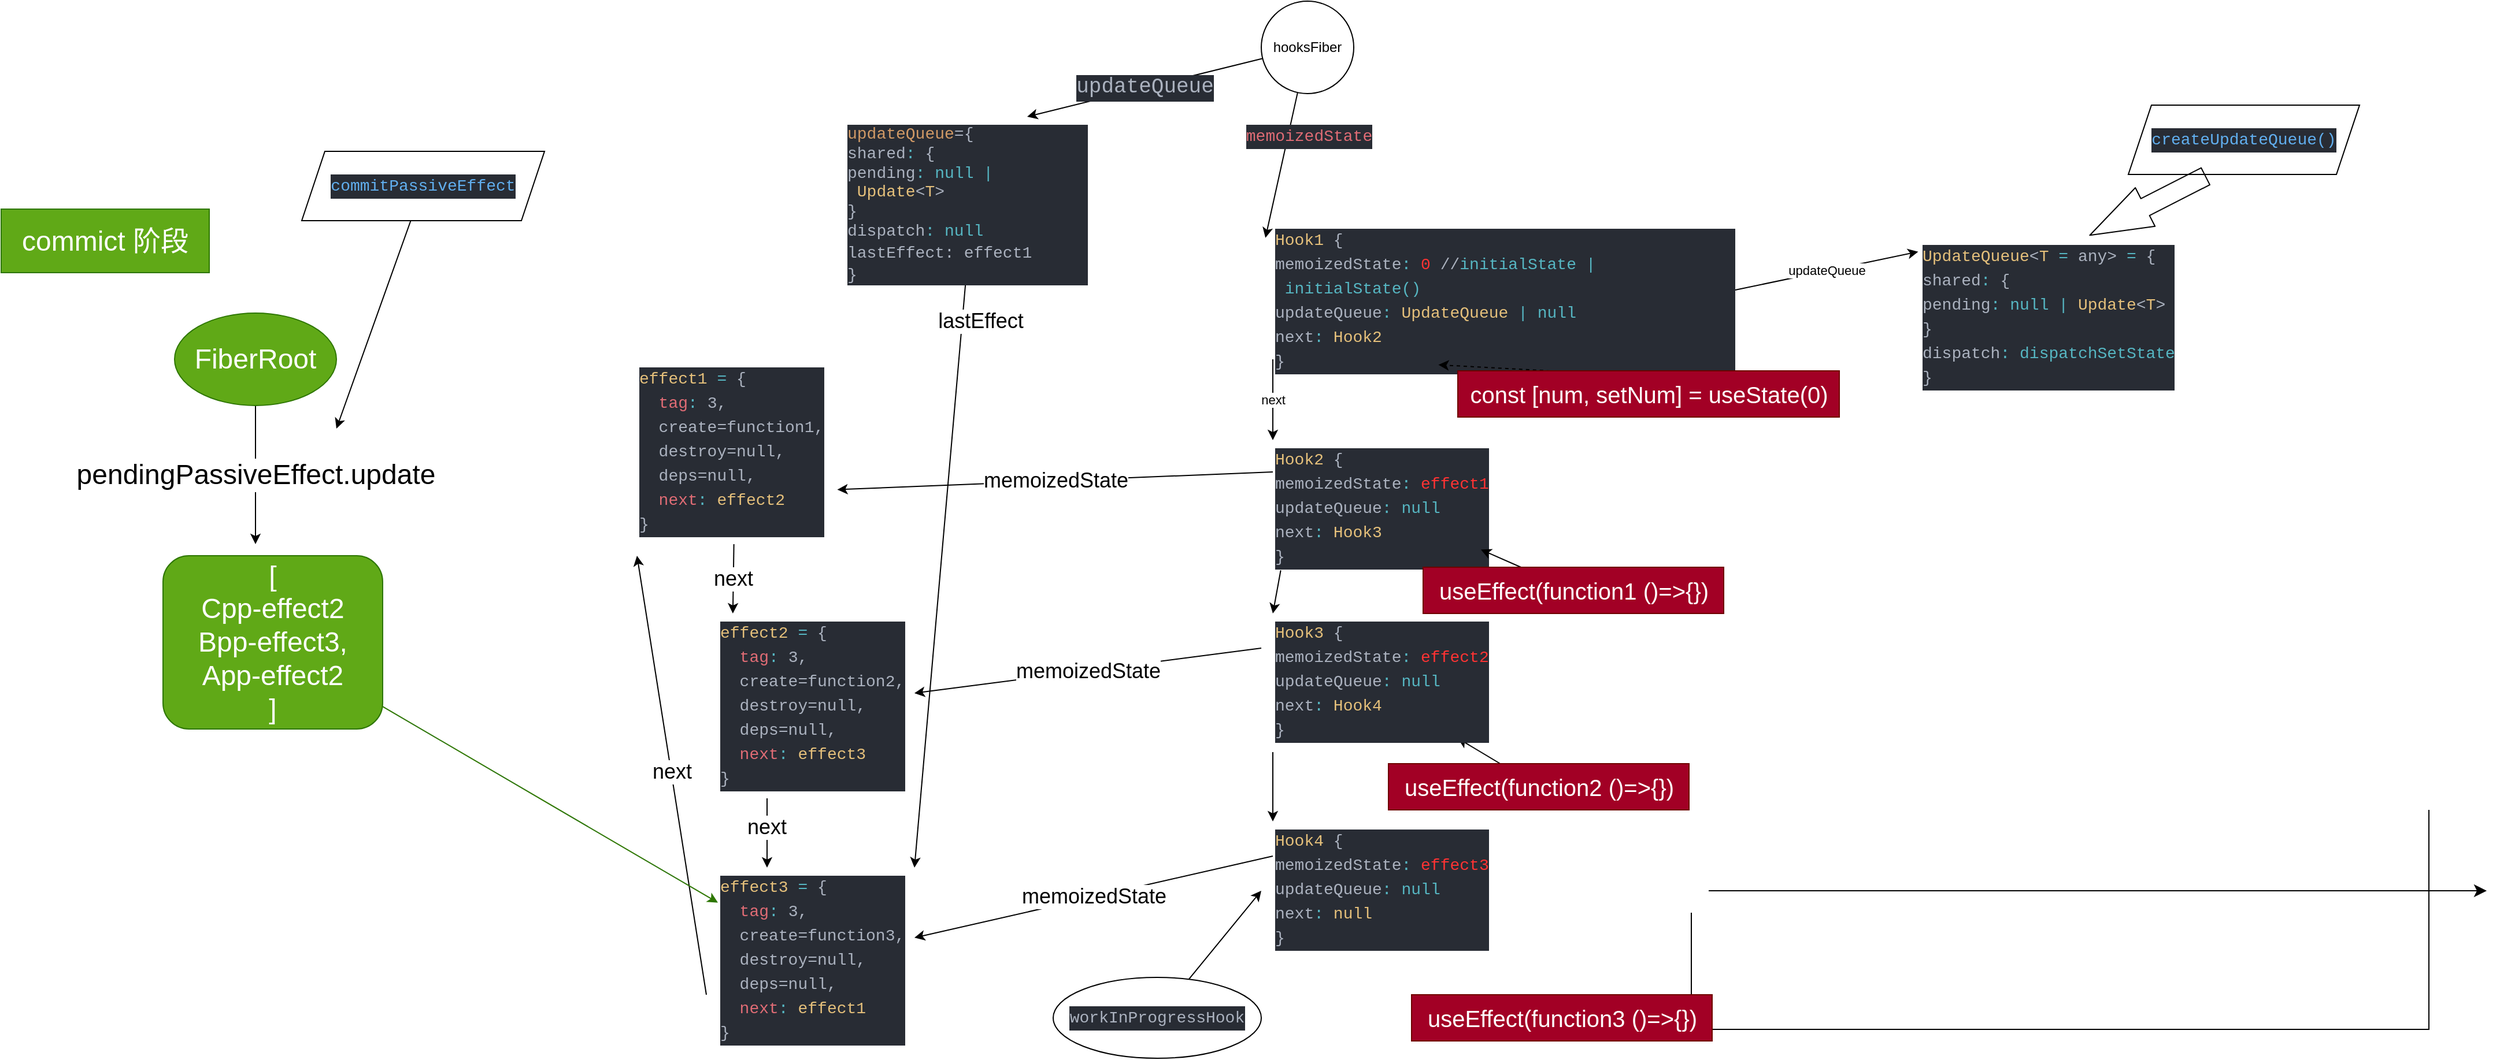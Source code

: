 <mxfile>
    <diagram id="9guuLANdmSC8G7DQ9ks0" name="第 1 页">
        <mxGraphModel dx="3344" dy="1047" grid="1" gridSize="10" guides="1" tooltips="1" connect="1" arrows="1" fold="1" page="1" pageScale="1" pageWidth="827" pageHeight="1169" math="0" shadow="0">
            <root>
                <mxCell id="0"/>
                <mxCell id="1" parent="0"/>
                <mxCell id="11" value="&lt;div style=&quot;background-color: rgb(40, 44, 52); font-family: Menlo, Monaco, &amp;quot;Courier New&amp;quot;, monospace; font-weight: normal; font-size: 14px; line-height: 21px;&quot;&gt;&lt;div style=&quot;color: rgb(171, 178, 191);&quot;&gt;&lt;span style=&quot;color: #e5c07b;&quot;&gt;UpdateQueue&lt;/span&gt;&lt;span style=&quot;color: #abb2bf;&quot;&gt;&amp;lt;&lt;/span&gt;&lt;span style=&quot;color: #e5c07b;&quot;&gt;T&lt;/span&gt;&lt;span style=&quot;color: #abb2bf;&quot;&gt; &lt;/span&gt;&lt;span style=&quot;color: #56b6c2;&quot;&gt;=&lt;/span&gt;&lt;span style=&quot;color: #abb2bf;&quot;&gt; any&amp;gt; &lt;/span&gt;&lt;span style=&quot;color: #56b6c2;&quot;&gt;=&lt;/span&gt;&lt;span style=&quot;color: #abb2bf;&quot;&gt; {&lt;/span&gt;&lt;/div&gt;&lt;div style=&quot;color: rgb(171, 178, 191);&quot;&gt;&lt;span style=&quot;color: #abb2bf;&quot;&gt;  shared&lt;/span&gt;&lt;span style=&quot;color: #56b6c2;&quot;&gt;:&lt;/span&gt;&lt;span style=&quot;color: #abb2bf;&quot;&gt; {&lt;/span&gt;&lt;/div&gt;&lt;div style=&quot;color: rgb(171, 178, 191);&quot;&gt;&lt;span style=&quot;color: #abb2bf;&quot;&gt;    pending&lt;/span&gt;&lt;span style=&quot;color: #56b6c2;&quot;&gt;:&lt;/span&gt;&lt;span style=&quot;color: #abb2bf;&quot;&gt; &lt;/span&gt;&lt;span style=&quot;color: #56b6c2;&quot;&gt;null&lt;/span&gt;&lt;span style=&quot;color: #abb2bf;&quot;&gt; &lt;/span&gt;&lt;span style=&quot;color: #56b6c2;&quot;&gt;|&lt;/span&gt;&lt;span style=&quot;color: #abb2bf;&quot;&gt; &lt;/span&gt;&lt;span style=&quot;color: #e5c07b;&quot;&gt;Update&lt;/span&gt;&lt;span style=&quot;color: #abb2bf;&quot;&gt;&amp;lt;&lt;/span&gt;&lt;span style=&quot;color: #e5c07b;&quot;&gt;T&lt;/span&gt;&lt;span style=&quot;color: #abb2bf;&quot;&gt;&amp;gt;&lt;/span&gt;&lt;/div&gt;&lt;div style=&quot;color: rgb(171, 178, 191);&quot;&gt;&lt;span style=&quot;color: #abb2bf;&quot;&gt;  }&lt;/span&gt;&lt;/div&gt;&lt;div style=&quot;&quot;&gt;&lt;span style=&quot;color: rgb(171, 178, 191);&quot;&gt;  dispatch&lt;/span&gt;&lt;span style=&quot;color: rgb(86, 182, 194);&quot;&gt;:&lt;/span&gt;&lt;span style=&quot;color: rgb(171, 178, 191);&quot;&gt;&amp;nbsp;&lt;/span&gt;&lt;font color=&quot;#56b6c2&quot;&gt;dispatchSetState&lt;/font&gt;&lt;/div&gt;&lt;div style=&quot;color: rgb(171, 178, 191);&quot;&gt;&lt;span style=&quot;color: #abb2bf;&quot;&gt;}&lt;/span&gt;&lt;/div&gt;&lt;/div&gt;" style="text;whiteSpace=wrap;html=1;" parent="1" vertex="1">
                    <mxGeometry x="-40" y="444" width="250" height="140" as="geometry"/>
                </mxCell>
                <mxCell id="18" value="updateQueue" style="edgeStyle=none;html=1;entryX=-0.007;entryY=0.092;entryDx=0;entryDy=0;entryPerimeter=0;exitX=1;exitY=0.5;exitDx=0;exitDy=0;" parent="1" source="14" target="11" edge="1">
                    <mxGeometry relative="1" as="geometry"/>
                </mxCell>
                <mxCell id="98" value="next" style="edgeStyle=none;html=1;exitX=0;exitY=1;exitDx=0;exitDy=0;entryX=0;entryY=0;entryDx=0;entryDy=0;" parent="1" source="14" target="95" edge="1">
                    <mxGeometry relative="1" as="geometry"/>
                </mxCell>
                <mxCell id="14" value="&lt;div style=&quot;background-color: rgb(40, 44, 52); font-family: Menlo, Monaco, &amp;quot;Courier New&amp;quot;, monospace; font-weight: normal; font-size: 14px; line-height: 21px;&quot;&gt;&lt;div style=&quot;color: rgb(171, 178, 191);&quot;&gt;&lt;span style=&quot;color: #e5c07b;&quot;&gt;Hook1&lt;/span&gt;&lt;span style=&quot;color: #abb2bf;&quot;&gt;&amp;nbsp;{&lt;/span&gt;&lt;/div&gt;&lt;div style=&quot;&quot;&gt;&lt;span style=&quot;color: rgb(171, 178, 191);&quot;&gt;  memoizedState&lt;/span&gt;&lt;span style=&quot;color: rgb(86, 182, 194);&quot;&gt;:&lt;/span&gt;&lt;span style=&quot;color: rgb(171, 178, 191);&quot;&gt;&amp;nbsp;&lt;/span&gt;&lt;font color=&quot;#ff3333&quot;&gt;0&lt;/font&gt;&lt;span style=&quot;color: rgb(171, 178, 191);&quot;&gt;&amp;nbsp;//&lt;/span&gt;&lt;font color=&quot;#56b6c2&quot;&gt;initialState |&amp;nbsp;&lt;/font&gt;&lt;span style=&quot;color: rgb(86, 182, 194);&quot;&gt;initialState()&lt;/span&gt;&lt;/div&gt;&lt;div style=&quot;color: rgb(171, 178, 191);&quot;&gt;&lt;span style=&quot;color: #abb2bf;&quot;&gt;  updateQueue&lt;/span&gt;&lt;span style=&quot;color: #56b6c2;&quot;&gt;:&lt;/span&gt;&lt;span style=&quot;color: #abb2bf;&quot;&gt; &lt;/span&gt;&lt;span style=&quot;color: #e5c07b;&quot;&gt;UpdateQueue&lt;/span&gt;&lt;span style=&quot;color: #abb2bf;&quot;&gt; &lt;/span&gt;&lt;span style=&quot;color: #56b6c2;&quot;&gt;|&lt;/span&gt;&lt;span style=&quot;color: #abb2bf;&quot;&gt; &lt;/span&gt;&lt;span style=&quot;color: #56b6c2;&quot;&gt;null&lt;/span&gt;&lt;/div&gt;&lt;div style=&quot;color: rgb(171, 178, 191);&quot;&gt;&lt;span style=&quot;color: #abb2bf;&quot;&gt;  next&lt;/span&gt;&lt;span style=&quot;color: #56b6c2;&quot;&gt;:&lt;/span&gt;&lt;span style=&quot;color: #abb2bf;&quot;&gt; &lt;/span&gt;&lt;span style=&quot;color: #e5c07b;&quot;&gt;Hook2&lt;/span&gt;&lt;/div&gt;&lt;div style=&quot;color: rgb(171, 178, 191);&quot;&gt;&lt;span style=&quot;color: #abb2bf;&quot;&gt;}&lt;/span&gt;&lt;/div&gt;&lt;/div&gt;" style="text;whiteSpace=wrap;html=1;" parent="1" vertex="1">
                    <mxGeometry x="-600" y="430" width="400" height="120" as="geometry"/>
                </mxCell>
                <mxCell id="16" style="edgeStyle=none;html=1;entryX=-0.016;entryY=0.124;entryDx=0;entryDy=0;entryPerimeter=0;" parent="1" source="15" target="14" edge="1">
                    <mxGeometry relative="1" as="geometry"/>
                </mxCell>
                <mxCell id="17" value="&lt;div style=&quot;color: rgb(171, 178, 191); background-color: rgb(40, 44, 52); font-family: Menlo, Monaco, &amp;quot;Courier New&amp;quot;, monospace; font-size: 14px; line-height: 21px;&quot;&gt;&lt;span style=&quot;color: #e06c75;&quot;&gt;memoizedState&lt;/span&gt;&lt;/div&gt;" style="edgeLabel;html=1;align=center;verticalAlign=middle;resizable=0;points=[];" parent="16" vertex="1" connectable="0">
                    <mxGeometry x="-0.337" y="2" relative="1" as="geometry">
                        <mxPoint x="17" y="-4" as="offset"/>
                    </mxGeometry>
                </mxCell>
                <mxCell id="89" value="&lt;div style=&quot;color: rgb(171, 178, 191); background-color: rgb(40, 44, 52); font-family: Menlo, Monaco, &amp;quot;Courier New&amp;quot;, monospace; line-height: 21px;&quot;&gt;&lt;font style=&quot;font-size: 18px;&quot;&gt;updateQueue&lt;/font&gt;&lt;/div&gt;" style="edgeStyle=none;html=1;entryX=0.75;entryY=0;entryDx=0;entryDy=0;" parent="1" source="15" target="91" edge="1">
                    <mxGeometry relative="1" as="geometry">
                        <mxPoint x="-270" y="235" as="targetPoint"/>
                    </mxGeometry>
                </mxCell>
                <mxCell id="15" value="hooksFiber" style="ellipse;whiteSpace=wrap;html=1;" parent="1" vertex="1">
                    <mxGeometry x="-610" y="240" width="80" height="80" as="geometry"/>
                </mxCell>
                <mxCell id="21" value="&lt;div style=&quot;color: rgb(171, 178, 191); background-color: rgb(40, 44, 52); font-family: Menlo, Monaco, &amp;quot;Courier New&amp;quot;, monospace; font-size: 14px; line-height: 21px;&quot;&gt;&lt;span style=&quot;color: #61afef;&quot;&gt;createUpdateQueue()&lt;/span&gt;&lt;/div&gt;" style="shape=parallelogram;perimeter=parallelogramPerimeter;whiteSpace=wrap;html=1;fixedSize=1;" parent="1" vertex="1">
                    <mxGeometry x="140" y="330" width="200" height="60" as="geometry"/>
                </mxCell>
                <mxCell id="24" value="" style="edgeStyle=none;orthogonalLoop=1;jettySize=auto;html=1;shape=flexArrow;rounded=1;startSize=8;endSize=17.588;exitX=0.336;exitY=1.023;exitDx=0;exitDy=0;exitPerimeter=0;width=16.471;entryX=0.585;entryY=-0.008;entryDx=0;entryDy=0;entryPerimeter=0;" parent="1" source="21" target="11" edge="1">
                    <mxGeometry width="100" relative="1" as="geometry">
                        <mxPoint x="330" y="670" as="sourcePoint"/>
                        <mxPoint x="140" y="650" as="targetPoint"/>
                        <Array as="points"/>
                    </mxGeometry>
                </mxCell>
                <mxCell id="39" style="edgeStyle=none;html=1;entryX=0.358;entryY=1.04;entryDx=0;entryDy=0;dashed=1;fontSize=20;exitX=0.242;exitY=0;exitDx=0;exitDy=0;exitPerimeter=0;entryPerimeter=0;" parent="1" source="94" target="14" edge="1">
                    <mxGeometry relative="1" as="geometry">
                        <mxPoint x="-400" y="740" as="sourcePoint"/>
                    </mxGeometry>
                </mxCell>
                <mxCell id="100" style="edgeStyle=none;html=1;fontSize=18;" parent="1" source="57" edge="1">
                    <mxGeometry relative="1" as="geometry">
                        <mxPoint x="-610" y="1010" as="targetPoint"/>
                    </mxGeometry>
                </mxCell>
                <mxCell id="57" value="&lt;div style=&quot;color: rgb(171, 178, 191); background-color: rgb(40, 44, 52); font-family: Menlo, Monaco, &amp;quot;Courier New&amp;quot;, monospace; font-size: 14px; line-height: 21px;&quot;&gt;workInProgressHook&lt;/div&gt;" style="ellipse;whiteSpace=wrap;html=1;fontSize=20;fontColor=#FFFFFF;" parent="1" vertex="1">
                    <mxGeometry x="-790" y="1085" width="180" height="70" as="geometry"/>
                </mxCell>
                <mxCell id="59" value="" style="edgeStyle=segmentEdgeStyle;endArrow=classic;html=1;curved=0;rounded=0;endSize=8;startSize=8;sourcePerimeterSpacing=0;targetPerimeterSpacing=0;fontSize=20;fontColor=#FFFFFF;entryX=0.065;entryY=1.02;entryDx=0;entryDy=0;entryPerimeter=0;" parent="1" edge="1">
                    <mxGeometry width="100" relative="1" as="geometry">
                        <mxPoint x="400.0" y="940" as="sourcePoint"/>
                        <mxPoint x="450" y="1010" as="targetPoint"/>
                        <Array as="points">
                            <mxPoint x="400" y="1130"/>
                            <mxPoint x="-238" y="1130"/>
                        </Array>
                    </mxGeometry>
                </mxCell>
                <mxCell id="60" value="next" style="edgeLabel;html=1;align=center;verticalAlign=middle;resizable=0;points=[];fontSize=20;fontColor=#FFFFFF;" parent="59" vertex="1" connectable="0">
                    <mxGeometry x="0.152" y="4" relative="1" as="geometry">
                        <mxPoint as="offset"/>
                    </mxGeometry>
                </mxCell>
                <mxCell id="107" value="next" style="edgeStyle=none;html=1;entryX=0.076;entryY=0;entryDx=0;entryDy=0;entryPerimeter=0;fontSize=18;" parent="1" source="90" target="105" edge="1">
                    <mxGeometry relative="1" as="geometry"/>
                </mxCell>
                <mxCell id="90" value="&lt;div style=&quot;background-color: rgb(40, 44, 52); font-family: Menlo, Monaco, &amp;quot;Courier New&amp;quot;, monospace; font-weight: normal; font-size: 14px; line-height: 21px;&quot;&gt;&lt;div style=&quot;&quot;&gt;&lt;font color=&quot;#e5c07b&quot;&gt;effect1&lt;/font&gt;&lt;span style=&quot;color: rgb(171, 178, 191);&quot;&gt;&amp;nbsp;&lt;/span&gt;&lt;span style=&quot;color: rgb(86, 182, 194);&quot;&gt;=&lt;/span&gt;&lt;span style=&quot;color: rgb(171, 178, 191);&quot;&gt; {&lt;/span&gt;&lt;/div&gt;&lt;div style=&quot;color: rgb(171, 178, 191);&quot;&gt;&lt;span style=&quot;color: #abb2bf;&quot;&gt;&lt;/span&gt;&lt;span style=&quot;color: #e06c75;&quot;&gt;&amp;nbsp; tag&lt;/span&gt;&lt;span style=&quot;color: #56b6c2;&quot;&gt;:&lt;/span&gt;&lt;span style=&quot;color: #abb2bf;&quot;&gt;&amp;nbsp;3,&lt;/span&gt;&lt;/div&gt;&lt;div style=&quot;color: rgb(171, 178, 191);&quot;&gt;&lt;span style=&quot;color: #abb2bf;&quot;&gt;&amp;nbsp; create=function1,&lt;/span&gt;&lt;/div&gt;&lt;div style=&quot;color: rgb(171, 178, 191);&quot;&gt;&lt;span style=&quot;color: #abb2bf;&quot;&gt;&amp;nbsp; destroy=null,&lt;/span&gt;&lt;/div&gt;&lt;div style=&quot;color: rgb(171, 178, 191);&quot;&gt;&lt;span style=&quot;color: #abb2bf;&quot;&gt;&amp;nbsp; deps=null,&lt;/span&gt;&lt;/div&gt;&lt;div style=&quot;color: rgb(171, 178, 191);&quot;&gt;&lt;span style=&quot;color: #abb2bf;&quot;&gt;&lt;/span&gt;&lt;span style=&quot;color: #e06c75;&quot;&gt;&amp;nbsp; next&lt;/span&gt;&lt;span style=&quot;color: #56b6c2;&quot;&gt;:&lt;/span&gt;&lt;span style=&quot;color: #abb2bf;&quot;&gt;&amp;nbsp;&lt;/span&gt;&lt;span style=&quot;color: rgb(229, 192, 123);&quot;&gt;effect2&lt;/span&gt;&lt;/div&gt;&lt;div style=&quot;color: rgb(171, 178, 191);&quot;&gt;}&lt;/div&gt;&lt;/div&gt;" style="text;whiteSpace=wrap;html=1;" parent="1" vertex="1">
                    <mxGeometry x="-1150" y="550" width="170" height="160" as="geometry"/>
                </mxCell>
                <mxCell id="92" value="&lt;font style=&quot;font-size: 18px;&quot;&gt;lastEffect&lt;/font&gt;" style="edgeStyle=none;html=1;exitX=0.5;exitY=1;exitDx=0;exitDy=0;entryX=1;entryY=0;entryDx=0;entryDy=0;" parent="1" source="91" target="113" edge="1">
                    <mxGeometry x="-0.841" y="16" relative="1" as="geometry">
                        <mxPoint x="100" y="180" as="targetPoint"/>
                        <mxPoint as="offset"/>
                    </mxGeometry>
                </mxCell>
                <mxCell id="91" value="&lt;div style=&quot;border-color: rgb(0, 0, 0); color: rgb(171, 178, 191); font-family: Menlo, Monaco, &amp;quot;Courier New&amp;quot;, monospace; font-size: 14px; font-style: normal; font-variant-ligatures: normal; font-variant-caps: normal; font-weight: 400; letter-spacing: normal; orphans: 2; text-align: left; text-indent: 0px; text-transform: none; widows: 2; word-spacing: 0px; -webkit-text-stroke-width: 0px; background-color: rgb(40, 44, 52); text-decoration-thickness: initial; text-decoration-style: initial; text-decoration-color: initial;&quot;&gt;&lt;span style=&quot;color: rgb(209, 154, 102);&quot;&gt;updateQueue&lt;/span&gt;={&lt;/div&gt;&lt;div style=&quot;border-color: rgb(0, 0, 0); color: rgb(171, 178, 191); font-family: Menlo, Monaco, &amp;quot;Courier New&amp;quot;, monospace; font-size: 14px; font-style: normal; font-variant-ligatures: normal; font-variant-caps: normal; font-weight: 400; letter-spacing: normal; orphans: 2; text-align: left; text-indent: 0px; text-transform: none; widows: 2; word-spacing: 0px; -webkit-text-stroke-width: 0px; background-color: rgb(40, 44, 52); text-decoration-thickness: initial; text-decoration-style: initial; text-decoration-color: initial;&quot;&gt;shared&lt;span style=&quot;border-color: rgb(0, 0, 0); color: rgb(86, 182, 194);&quot;&gt;:&lt;/span&gt;&lt;span&gt;&amp;nbsp;&lt;/span&gt;{&lt;/div&gt;&lt;div style=&quot;border-color: rgb(0, 0, 0); color: rgb(171, 178, 191); font-family: Menlo, Monaco, &amp;quot;Courier New&amp;quot;, monospace; font-size: 14px; font-style: normal; font-variant-ligatures: normal; font-variant-caps: normal; font-weight: 400; letter-spacing: normal; orphans: 2; text-align: left; text-indent: 0px; text-transform: none; widows: 2; word-spacing: 0px; -webkit-text-stroke-width: 0px; background-color: rgb(40, 44, 52); text-decoration-thickness: initial; text-decoration-style: initial; text-decoration-color: initial;&quot;&gt;pending&lt;span style=&quot;border-color: rgb(0, 0, 0); color: rgb(86, 182, 194);&quot;&gt;:&lt;/span&gt;&lt;span&gt;&amp;nbsp;&lt;/span&gt;&lt;span style=&quot;border-color: rgb(0, 0, 0); color: rgb(86, 182, 194);&quot;&gt;null&lt;/span&gt;&lt;span&gt;&amp;nbsp;&lt;/span&gt;&lt;span style=&quot;border-color: rgb(0, 0, 0); color: rgb(86, 182, 194);&quot;&gt;|&lt;/span&gt;&lt;span&gt;&amp;nbsp;&lt;/span&gt;&lt;span style=&quot;border-color: rgb(0, 0, 0); color: rgb(229, 192, 123);&quot;&gt;Update&lt;/span&gt;&amp;lt;&lt;span style=&quot;border-color: rgb(0, 0, 0); color: rgb(229, 192, 123);&quot;&gt;T&lt;/span&gt;&amp;gt;&lt;/div&gt;&lt;div style=&quot;border-color: rgb(0, 0, 0); color: rgb(171, 178, 191); font-family: Menlo, Monaco, &amp;quot;Courier New&amp;quot;, monospace; font-size: 14px; font-style: normal; font-variant-ligatures: normal; font-variant-caps: normal; font-weight: 400; letter-spacing: normal; orphans: 2; text-align: left; text-indent: 0px; text-transform: none; widows: 2; word-spacing: 0px; -webkit-text-stroke-width: 0px; background-color: rgb(40, 44, 52); text-decoration-thickness: initial; text-decoration-style: initial; text-decoration-color: initial;&quot;&gt;}&lt;/div&gt;&lt;div style=&quot;border-color: rgb(0, 0, 0); color: rgb(171, 178, 191); font-family: Menlo, Monaco, &amp;quot;Courier New&amp;quot;, monospace; font-size: 14px; font-style: normal; font-variant-ligatures: normal; font-variant-caps: normal; font-weight: 400; letter-spacing: normal; orphans: 2; text-align: left; text-indent: 0px; text-transform: none; widows: 2; word-spacing: 0px; -webkit-text-stroke-width: 0px; background-color: rgb(40, 44, 52); text-decoration-thickness: initial; text-decoration-style: initial; text-decoration-color: initial;&quot;&gt;dispatch&lt;span style=&quot;border-color: rgb(0, 0, 0); color: rgb(86, 182, 194);&quot;&gt;:&lt;/span&gt;&lt;span&gt;&amp;nbsp;&lt;/span&gt;&lt;span style=&quot;border-color: rgb(0, 0, 0); color: rgb(86, 182, 194);&quot;&gt;null&lt;/span&gt;&lt;/div&gt;&lt;div style=&quot;border-color: rgb(0, 0, 0); color: rgb(171, 178, 191); font-family: Menlo, Monaco, &amp;quot;Courier New&amp;quot;, monospace; font-size: 14px; font-style: normal; font-variant-ligatures: normal; font-variant-caps: normal; font-weight: 400; letter-spacing: normal; orphans: 2; text-align: left; text-indent: 0px; text-transform: none; widows: 2; word-spacing: 0px; -webkit-text-stroke-width: 0px; background-color: rgb(40, 44, 52); text-decoration-thickness: initial; text-decoration-style: initial; text-decoration-color: initial;&quot;&gt;&lt;div style=&quot;border-color: rgb(0, 0, 0); line-height: 21px;&quot;&gt;lastEffect: effect1&lt;/div&gt;&lt;/div&gt;&lt;div style=&quot;border-color: rgb(0, 0, 0); color: rgb(171, 178, 191); font-family: Menlo, Monaco, &amp;quot;Courier New&amp;quot;, monospace; font-size: 14px; font-style: normal; font-variant-ligatures: normal; font-variant-caps: normal; font-weight: 400; letter-spacing: normal; orphans: 2; text-align: left; text-indent: 0px; text-transform: none; widows: 2; word-spacing: 0px; -webkit-text-stroke-width: 0px; background-color: rgb(40, 44, 52); text-decoration-thickness: initial; text-decoration-style: initial; text-decoration-color: initial;&quot;&gt;}&lt;/div&gt;" style="text;whiteSpace=wrap;html=1;" parent="1" vertex="1">
                    <mxGeometry x="-970" y="340" width="210" height="135" as="geometry"/>
                </mxCell>
                <mxCell id="94" value="&lt;font style=&quot;font-size: 20px;&quot;&gt;const [num, setNum] = useState(0)&lt;/font&gt;" style="text;html=1;align=center;verticalAlign=middle;resizable=0;points=[];autosize=1;strokeColor=#6F0000;fillColor=#a20025;fontColor=#ffffff;" parent="1" vertex="1">
                    <mxGeometry x="-440" y="560" width="330" height="40" as="geometry"/>
                </mxCell>
                <mxCell id="99" value="&lt;font style=&quot;font-size: 18px;&quot;&gt;memoizedState&lt;/font&gt;" style="edgeStyle=none;html=1;entryX=1.019;entryY=0.705;entryDx=0;entryDy=0;exitX=0;exitY=0.25;exitDx=0;exitDy=0;entryPerimeter=0;" parent="1" source="95" target="90" edge="1">
                    <mxGeometry relative="1" as="geometry">
                        <mxPoint x="-980" y="310" as="targetPoint"/>
                    </mxGeometry>
                </mxCell>
                <mxCell id="103" style="edgeStyle=none;html=1;entryX=0;entryY=0;entryDx=0;entryDy=0;fontSize=18;exitX=0.038;exitY=1.024;exitDx=0;exitDy=0;exitPerimeter=0;" parent="1" source="95" target="102" edge="1">
                    <mxGeometry relative="1" as="geometry"/>
                </mxCell>
                <mxCell id="95" value="&lt;div style=&quot;background-color: rgb(40, 44, 52); font-family: Menlo, Monaco, &amp;quot;Courier New&amp;quot;, monospace; font-weight: normal; font-size: 14px; line-height: 21px;&quot;&gt;&lt;div style=&quot;color: rgb(171, 178, 191);&quot;&gt;&lt;span style=&quot;color: #e5c07b;&quot;&gt;Hook2&lt;/span&gt;&lt;span style=&quot;color: #abb2bf;&quot;&gt;&amp;nbsp;{&lt;/span&gt;&lt;/div&gt;&lt;div style=&quot;&quot;&gt;&lt;span style=&quot;color: rgb(171, 178, 191);&quot;&gt;  memoizedState&lt;/span&gt;&lt;span style=&quot;color: rgb(86, 182, 194);&quot;&gt;:&lt;/span&gt;&lt;span style=&quot;color: rgb(171, 178, 191);&quot;&gt;&amp;nbsp;&lt;/span&gt;&lt;font color=&quot;#ff3333&quot;&gt;effect1&lt;/font&gt;&lt;/div&gt;&lt;div style=&quot;color: rgb(171, 178, 191);&quot;&gt;&lt;span style=&quot;color: #abb2bf;&quot;&gt;  updateQueue&lt;/span&gt;&lt;span style=&quot;color: #56b6c2;&quot;&gt;:&lt;/span&gt;&lt;span style=&quot;color: #abb2bf;&quot;&gt;&amp;nbsp;&lt;/span&gt;&lt;span style=&quot;color: #56b6c2;&quot;&gt;null&lt;/span&gt;&lt;/div&gt;&lt;div style=&quot;&quot;&gt;&lt;span style=&quot;color: rgb(171, 178, 191);&quot;&gt;  next&lt;/span&gt;&lt;span style=&quot;color: rgb(86, 182, 194);&quot;&gt;:&lt;/span&gt;&lt;span style=&quot;color: rgb(171, 178, 191);&quot;&gt;&amp;nbsp;&lt;/span&gt;&lt;font color=&quot;#e5c07b&quot;&gt;Hook3&lt;/font&gt;&lt;/div&gt;&lt;div style=&quot;color: rgb(171, 178, 191);&quot;&gt;&lt;span style=&quot;color: #abb2bf;&quot;&gt;}&lt;/span&gt;&lt;/div&gt;&lt;/div&gt;" style="text;whiteSpace=wrap;html=1;" parent="1" vertex="1">
                    <mxGeometry x="-600" y="620" width="180" height="110" as="geometry"/>
                </mxCell>
                <mxCell id="97" style="edgeStyle=none;html=1;" parent="1" source="96" target="95" edge="1">
                    <mxGeometry relative="1" as="geometry">
                        <mxPoint x="-572" y="729" as="targetPoint"/>
                    </mxGeometry>
                </mxCell>
                <mxCell id="96" value="&lt;font style=&quot;font-size: 20px;&quot;&gt;useEffect(function1 ()=&amp;gt;{})&lt;/font&gt;" style="text;html=1;align=center;verticalAlign=middle;resizable=0;points=[];autosize=1;strokeColor=#6F0000;fillColor=#a20025;fontColor=#ffffff;" parent="1" vertex="1">
                    <mxGeometry x="-470" y="730" width="260" height="40" as="geometry"/>
                </mxCell>
                <mxCell id="104" style="edgeStyle=none;html=1;fontSize=18;" parent="1" source="101" target="102" edge="1">
                    <mxGeometry relative="1" as="geometry"/>
                </mxCell>
                <mxCell id="101" value="&lt;font style=&quot;font-size: 20px;&quot;&gt;useEffect(function2 ()=&amp;gt;{})&lt;/font&gt;" style="text;html=1;align=center;verticalAlign=middle;resizable=0;points=[];autosize=1;strokeColor=#6F0000;fillColor=#a20025;fontColor=#ffffff;" parent="1" vertex="1">
                    <mxGeometry x="-500" y="900" width="260" height="40" as="geometry"/>
                </mxCell>
                <mxCell id="112" style="edgeStyle=none;html=1;entryX=0;entryY=0;entryDx=0;entryDy=0;fontSize=18;exitX=0;exitY=1;exitDx=0;exitDy=0;" parent="1" source="102" target="110" edge="1">
                    <mxGeometry relative="1" as="geometry"/>
                </mxCell>
                <mxCell id="102" value="&lt;div style=&quot;background-color: rgb(40, 44, 52); font-family: Menlo, Monaco, &amp;quot;Courier New&amp;quot;, monospace; font-weight: normal; font-size: 14px; line-height: 21px;&quot;&gt;&lt;div style=&quot;color: rgb(171, 178, 191);&quot;&gt;&lt;span style=&quot;color: #e5c07b;&quot;&gt;Hook3&lt;/span&gt;&lt;span style=&quot;color: #abb2bf;&quot;&gt;&amp;nbsp;{&lt;/span&gt;&lt;/div&gt;&lt;div style=&quot;&quot;&gt;&lt;span style=&quot;color: rgb(171, 178, 191);&quot;&gt;  memoizedState&lt;/span&gt;&lt;span style=&quot;color: rgb(86, 182, 194);&quot;&gt;:&lt;/span&gt;&lt;span style=&quot;color: rgb(171, 178, 191);&quot;&gt;&amp;nbsp;&lt;/span&gt;&lt;font color=&quot;#ff3333&quot;&gt;effect2&lt;/font&gt;&lt;/div&gt;&lt;div style=&quot;color: rgb(171, 178, 191);&quot;&gt;&lt;span style=&quot;color: #abb2bf;&quot;&gt;  updateQueue&lt;/span&gt;&lt;span style=&quot;color: #56b6c2;&quot;&gt;:&lt;/span&gt;&lt;span style=&quot;color: #abb2bf;&quot;&gt;&amp;nbsp;&lt;/span&gt;&lt;span style=&quot;color: #56b6c2;&quot;&gt;null&lt;/span&gt;&lt;/div&gt;&lt;div style=&quot;&quot;&gt;&lt;span style=&quot;color: rgb(171, 178, 191);&quot;&gt;  next&lt;/span&gt;&lt;span style=&quot;color: rgb(86, 182, 194);&quot;&gt;:&lt;/span&gt;&lt;span style=&quot;color: rgb(171, 178, 191);&quot;&gt;&amp;nbsp;&lt;/span&gt;&lt;font color=&quot;#e5c07b&quot;&gt;Hook4&lt;/font&gt;&lt;/div&gt;&lt;div style=&quot;color: rgb(171, 178, 191);&quot;&gt;&lt;span style=&quot;color: #abb2bf;&quot;&gt;}&lt;/span&gt;&lt;/div&gt;&lt;/div&gt;" style="text;whiteSpace=wrap;html=1;" parent="1" vertex="1">
                    <mxGeometry x="-600" y="770" width="160" height="120" as="geometry"/>
                </mxCell>
                <mxCell id="108" value="next" style="edgeStyle=none;html=1;fontSize=18;" parent="1" edge="1">
                    <mxGeometry x="0.013" relative="1" as="geometry">
                        <mxPoint x="-1150" y="720" as="targetPoint"/>
                        <mxPoint x="-1090" y="1100" as="sourcePoint"/>
                        <mxPoint as="offset"/>
                    </mxGeometry>
                </mxCell>
                <mxCell id="114" style="edgeStyle=none;html=1;exitX=0.25;exitY=1;exitDx=0;exitDy=0;entryX=0.25;entryY=0;entryDx=0;entryDy=0;fontSize=18;" parent="1" source="105" target="113" edge="1">
                    <mxGeometry relative="1" as="geometry"/>
                </mxCell>
                <mxCell id="115" value="next" style="edgeLabel;html=1;align=center;verticalAlign=middle;resizable=0;points=[];fontSize=18;" parent="114" vertex="1" connectable="0">
                    <mxGeometry x="-0.167" y="-1" relative="1" as="geometry">
                        <mxPoint as="offset"/>
                    </mxGeometry>
                </mxCell>
                <mxCell id="105" value="&lt;div style=&quot;background-color: rgb(40, 44, 52); font-family: Menlo, Monaco, &amp;quot;Courier New&amp;quot;, monospace; font-weight: normal; font-size: 14px; line-height: 21px;&quot;&gt;&lt;div style=&quot;&quot;&gt;&lt;font color=&quot;#e5c07b&quot;&gt;effect2&lt;/font&gt;&lt;span style=&quot;color: rgb(171, 178, 191);&quot;&gt;&amp;nbsp;&lt;/span&gt;&lt;span style=&quot;color: rgb(86, 182, 194);&quot;&gt;=&lt;/span&gt;&lt;span style=&quot;color: rgb(171, 178, 191);&quot;&gt; {&lt;/span&gt;&lt;/div&gt;&lt;div style=&quot;color: rgb(171, 178, 191);&quot;&gt;&lt;span style=&quot;color: #abb2bf;&quot;&gt;&lt;/span&gt;&lt;span style=&quot;color: #e06c75;&quot;&gt;&amp;nbsp; tag&lt;/span&gt;&lt;span style=&quot;color: #56b6c2;&quot;&gt;:&lt;/span&gt;&lt;span style=&quot;color: #abb2bf;&quot;&gt;&amp;nbsp;3,&lt;/span&gt;&lt;/div&gt;&lt;div style=&quot;color: rgb(171, 178, 191);&quot;&gt;&lt;span style=&quot;color: #abb2bf;&quot;&gt;&amp;nbsp; create=function2,&lt;/span&gt;&lt;/div&gt;&lt;div style=&quot;color: rgb(171, 178, 191);&quot;&gt;&lt;span style=&quot;color: #abb2bf;&quot;&gt;&amp;nbsp; destroy=null,&lt;/span&gt;&lt;/div&gt;&lt;div style=&quot;color: rgb(171, 178, 191);&quot;&gt;&lt;span style=&quot;color: #abb2bf;&quot;&gt;&amp;nbsp; deps=null,&lt;/span&gt;&lt;/div&gt;&lt;div style=&quot;color: rgb(171, 178, 191);&quot;&gt;&lt;span style=&quot;color: #abb2bf;&quot;&gt;&lt;/span&gt;&lt;span style=&quot;color: #e06c75;&quot;&gt;&amp;nbsp; next&lt;/span&gt;&lt;span style=&quot;color: #56b6c2;&quot;&gt;:&lt;/span&gt;&lt;span style=&quot;color: #abb2bf;&quot;&gt;&amp;nbsp;&lt;/span&gt;&lt;span style=&quot;color: rgb(229, 192, 123);&quot;&gt;effect3&lt;/span&gt;&lt;/div&gt;&lt;div style=&quot;color: rgb(171, 178, 191);&quot;&gt;}&lt;/div&gt;&lt;/div&gt;" style="text;whiteSpace=wrap;html=1;" parent="1" vertex="1">
                    <mxGeometry x="-1080" y="770" width="170" height="160" as="geometry"/>
                </mxCell>
                <mxCell id="109" value="&lt;font style=&quot;font-size: 18px;&quot;&gt;memoizedState&lt;/font&gt;" style="edgeStyle=none;html=1;" parent="1" target="105" edge="1">
                    <mxGeometry relative="1" as="geometry">
                        <mxPoint x="-966.77" y="672.8" as="targetPoint"/>
                        <mxPoint x="-610" y="800" as="sourcePoint"/>
                    </mxGeometry>
                </mxCell>
                <mxCell id="110" value="&lt;div style=&quot;background-color: rgb(40, 44, 52); font-family: Menlo, Monaco, &amp;quot;Courier New&amp;quot;, monospace; font-weight: normal; font-size: 14px; line-height: 21px;&quot;&gt;&lt;div style=&quot;color: rgb(171, 178, 191);&quot;&gt;&lt;span style=&quot;color: #e5c07b;&quot;&gt;Hook4&lt;/span&gt;&lt;span style=&quot;color: #abb2bf;&quot;&gt;&amp;nbsp;{&lt;/span&gt;&lt;/div&gt;&lt;div style=&quot;&quot;&gt;&lt;span style=&quot;color: rgb(171, 178, 191);&quot;&gt;  memoizedState&lt;/span&gt;&lt;span style=&quot;color: rgb(86, 182, 194);&quot;&gt;:&lt;/span&gt;&lt;span style=&quot;color: rgb(171, 178, 191);&quot;&gt;&amp;nbsp;&lt;/span&gt;&lt;font color=&quot;#ff3333&quot;&gt;effect3&lt;/font&gt;&lt;/div&gt;&lt;div style=&quot;color: rgb(171, 178, 191);&quot;&gt;&lt;span style=&quot;color: #abb2bf;&quot;&gt;  updateQueue&lt;/span&gt;&lt;span style=&quot;color: #56b6c2;&quot;&gt;:&lt;/span&gt;&lt;span style=&quot;color: #abb2bf;&quot;&gt;&amp;nbsp;&lt;/span&gt;&lt;span style=&quot;color: #56b6c2;&quot;&gt;null&lt;/span&gt;&lt;/div&gt;&lt;div style=&quot;&quot;&gt;&lt;span style=&quot;color: rgb(171, 178, 191);&quot;&gt;  next&lt;/span&gt;&lt;span style=&quot;color: rgb(86, 182, 194);&quot;&gt;:&lt;/span&gt;&lt;span style=&quot;color: rgb(171, 178, 191);&quot;&gt;&amp;nbsp;&lt;/span&gt;&lt;font color=&quot;#e5c07b&quot;&gt;null&lt;/font&gt;&lt;/div&gt;&lt;div style=&quot;color: rgb(171, 178, 191);&quot;&gt;&lt;span style=&quot;color: #abb2bf;&quot;&gt;}&lt;/span&gt;&lt;/div&gt;&lt;/div&gt;" style="text;whiteSpace=wrap;html=1;" parent="1" vertex="1">
                    <mxGeometry x="-600" y="950" width="160" height="120" as="geometry"/>
                </mxCell>
                <mxCell id="111" value="&lt;font style=&quot;font-size: 20px;&quot;&gt;useEffect(function3 ()=&amp;gt;{})&lt;/font&gt;" style="text;html=1;align=center;verticalAlign=middle;resizable=0;points=[];autosize=1;strokeColor=#6F0000;fillColor=#a20025;fontColor=#ffffff;" parent="1" vertex="1">
                    <mxGeometry x="-480" y="1100" width="260" height="40" as="geometry"/>
                </mxCell>
                <mxCell id="113" value="&lt;div style=&quot;background-color: rgb(40, 44, 52); font-family: Menlo, Monaco, &amp;quot;Courier New&amp;quot;, monospace; font-weight: normal; font-size: 14px; line-height: 21px;&quot;&gt;&lt;div style=&quot;&quot;&gt;&lt;font color=&quot;#e5c07b&quot;&gt;effect3&lt;/font&gt;&lt;span style=&quot;color: rgb(171, 178, 191);&quot;&gt;&amp;nbsp;&lt;/span&gt;&lt;span style=&quot;color: rgb(86, 182, 194);&quot;&gt;=&lt;/span&gt;&lt;span style=&quot;color: rgb(171, 178, 191);&quot;&gt; {&lt;/span&gt;&lt;/div&gt;&lt;div style=&quot;color: rgb(171, 178, 191);&quot;&gt;&lt;span style=&quot;color: #abb2bf;&quot;&gt;&lt;/span&gt;&lt;span style=&quot;color: #e06c75;&quot;&gt;&amp;nbsp; tag&lt;/span&gt;&lt;span style=&quot;color: #56b6c2;&quot;&gt;:&lt;/span&gt;&lt;span style=&quot;color: #abb2bf;&quot;&gt;&amp;nbsp;3,&lt;/span&gt;&lt;/div&gt;&lt;div style=&quot;color: rgb(171, 178, 191);&quot;&gt;&lt;span style=&quot;color: #abb2bf;&quot;&gt;&amp;nbsp; create=function3,&lt;/span&gt;&lt;/div&gt;&lt;div style=&quot;color: rgb(171, 178, 191);&quot;&gt;&lt;span style=&quot;color: #abb2bf;&quot;&gt;&amp;nbsp; destroy=null,&lt;/span&gt;&lt;/div&gt;&lt;div style=&quot;color: rgb(171, 178, 191);&quot;&gt;&lt;span style=&quot;color: #abb2bf;&quot;&gt;&amp;nbsp; deps=null,&lt;/span&gt;&lt;/div&gt;&lt;div style=&quot;color: rgb(171, 178, 191);&quot;&gt;&lt;span style=&quot;color: #abb2bf;&quot;&gt;&lt;/span&gt;&lt;span style=&quot;color: #e06c75;&quot;&gt;&amp;nbsp; next&lt;/span&gt;&lt;span style=&quot;color: #56b6c2;&quot;&gt;:&lt;/span&gt;&lt;span style=&quot;color: #abb2bf;&quot;&gt;&amp;nbsp;&lt;/span&gt;&lt;span style=&quot;color: rgb(229, 192, 123);&quot;&gt;effect1&lt;/span&gt;&lt;/div&gt;&lt;div style=&quot;color: rgb(171, 178, 191);&quot;&gt;}&lt;/div&gt;&lt;/div&gt;" style="text;whiteSpace=wrap;html=1;" parent="1" vertex="1">
                    <mxGeometry x="-1080" y="990" width="170" height="160" as="geometry"/>
                </mxCell>
                <mxCell id="116" value="&lt;font style=&quot;font-size: 18px;&quot;&gt;memoizedState&lt;/font&gt;" style="edgeStyle=none;html=1;exitX=0;exitY=0.25;exitDx=0;exitDy=0;" parent="1" source="110" target="113" edge="1">
                    <mxGeometry relative="1" as="geometry">
                        <mxPoint x="-900" y="848.961" as="targetPoint"/>
                        <mxPoint x="-600" y="810" as="sourcePoint"/>
                    </mxGeometry>
                </mxCell>
                <mxCell id="119" value="pendingPassiveEffect.update" style="edgeStyle=none;html=1;fontSize=24;" edge="1" parent="1" source="117">
                    <mxGeometry relative="1" as="geometry">
                        <mxPoint x="-1480" y="710" as="targetPoint"/>
                    </mxGeometry>
                </mxCell>
                <mxCell id="117" value="&lt;font style=&quot;font-size: 24px;&quot;&gt;FiberRoot&lt;/font&gt;" style="ellipse;whiteSpace=wrap;html=1;fillColor=#60a917;fontColor=#ffffff;strokeColor=#2D7600;" vertex="1" parent="1">
                    <mxGeometry x="-1550" y="510" width="140" height="80" as="geometry"/>
                </mxCell>
                <mxCell id="122" style="edgeStyle=none;html=1;fontSize=24;fillColor=#60a917;strokeColor=#2D7600;" edge="1" parent="1" source="120" target="113">
                    <mxGeometry relative="1" as="geometry">
                        <mxPoint x="-1110" y="1090" as="targetPoint"/>
                    </mxGeometry>
                </mxCell>
                <mxCell id="120" value="[&lt;br&gt;Cpp-effect2&lt;br&gt;Bpp-effect3, &lt;br&gt;App-effect2&lt;br&gt;]" style="rounded=1;whiteSpace=wrap;html=1;fontSize=24;fillColor=#60a917;fontColor=#ffffff;strokeColor=#2D7600;align=center;" vertex="1" parent="1">
                    <mxGeometry x="-1560" y="720" width="190" height="150" as="geometry"/>
                </mxCell>
                <mxCell id="123" value="commict 阶段" style="whiteSpace=wrap;html=1;fontSize=24;fillColor=#60a917;fontColor=#ffffff;strokeColor=#2D7600;" vertex="1" parent="1">
                    <mxGeometry x="-1700" y="420" width="180" height="55" as="geometry"/>
                </mxCell>
                <mxCell id="125" style="edgeStyle=none;html=1;fontSize=24;" edge="1" parent="1" source="124">
                    <mxGeometry relative="1" as="geometry">
                        <mxPoint x="-1410.0" y="610" as="targetPoint"/>
                    </mxGeometry>
                </mxCell>
                <mxCell id="124" value="&lt;div style=&quot;color: rgb(171, 178, 191); background-color: rgb(40, 44, 52); font-family: Menlo, Monaco, &amp;quot;Courier New&amp;quot;, monospace; font-size: 14px; line-height: 21px;&quot;&gt;&lt;span style=&quot;color: #61afef;&quot;&gt;commitPassiveEffect&lt;/span&gt;&lt;/div&gt;" style="shape=parallelogram;perimeter=parallelogramPerimeter;whiteSpace=wrap;html=1;fixedSize=1;fontSize=24;" vertex="1" parent="1">
                    <mxGeometry x="-1440" y="370" width="210" height="60" as="geometry"/>
                </mxCell>
            </root>
        </mxGraphModel>
    </diagram>
</mxfile>